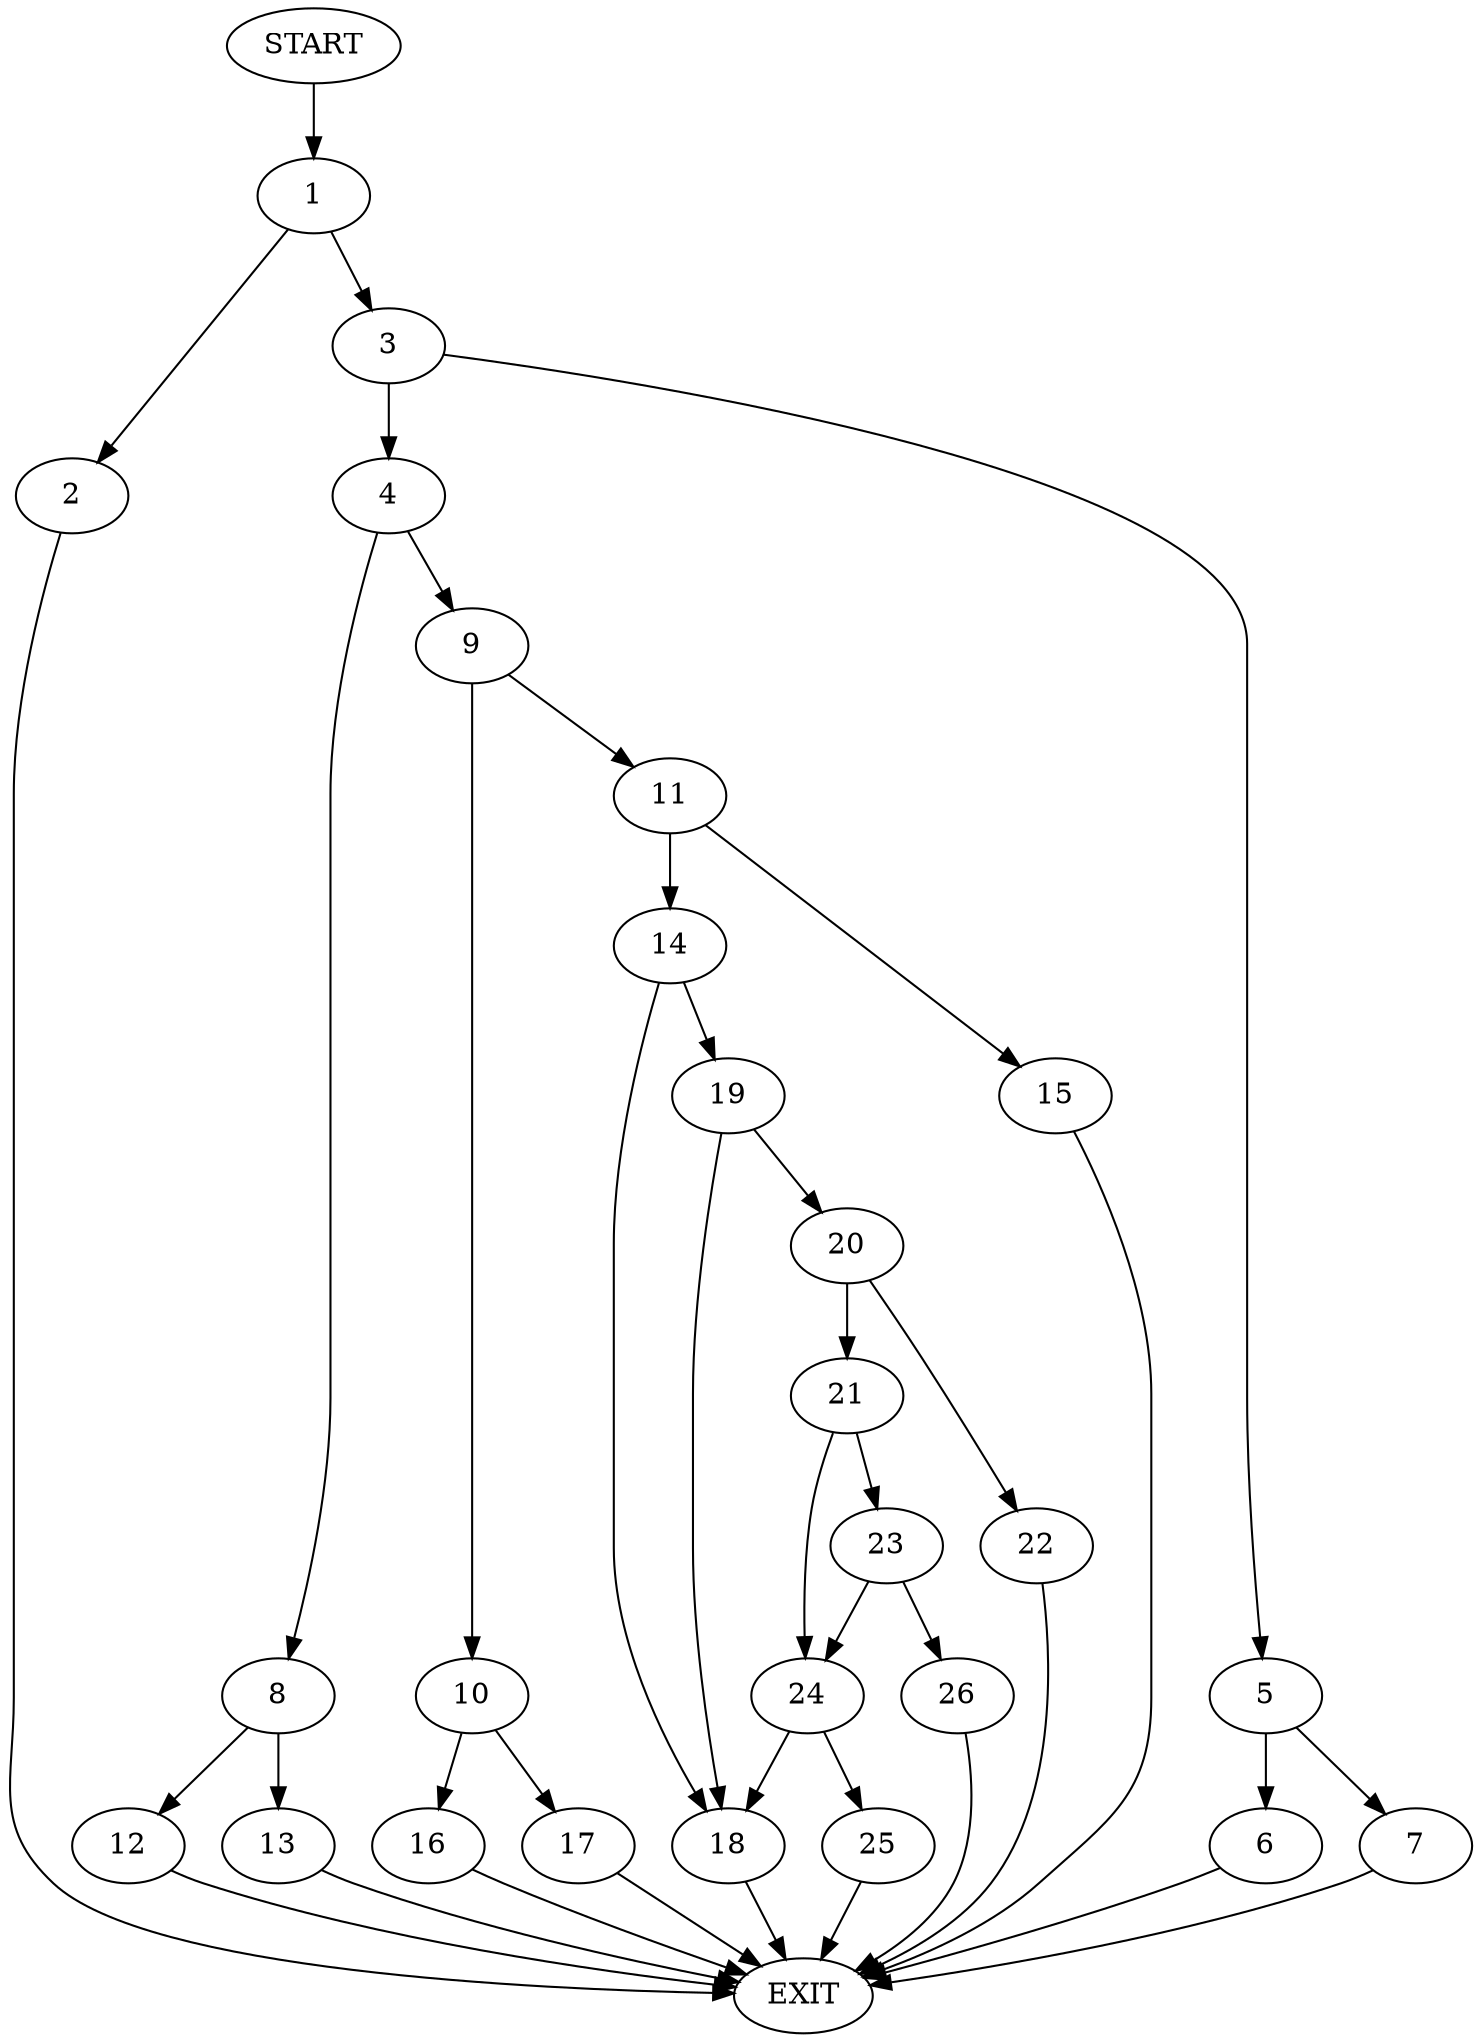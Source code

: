 digraph {
0 [label="START"]
27 [label="EXIT"]
0 -> 1
1 -> 2
1 -> 3
2 -> 27
3 -> 4
3 -> 5
5 -> 6
5 -> 7
4 -> 8
4 -> 9
6 -> 27
7 -> 27
9 -> 10
9 -> 11
8 -> 12
8 -> 13
12 -> 27
13 -> 27
11 -> 14
11 -> 15
10 -> 16
10 -> 17
14 -> 18
14 -> 19
15 -> 27
19 -> 18
19 -> 20
18 -> 27
20 -> 21
20 -> 22
22 -> 27
21 -> 23
21 -> 24
24 -> 18
24 -> 25
23 -> 24
23 -> 26
26 -> 27
25 -> 27
16 -> 27
17 -> 27
}
